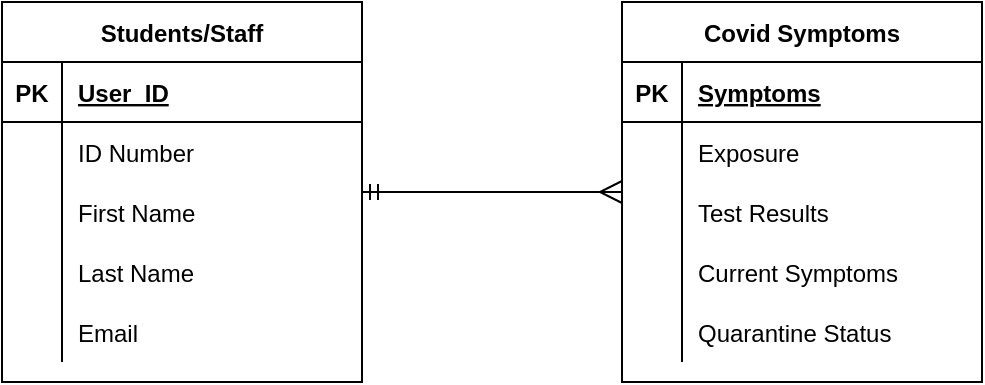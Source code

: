 <mxfile version="14.3.2" type="google"><diagram id="xwVx0ZhOkma8VhwaoDjS" name="Page-1"><mxGraphModel dx="946" dy="646" grid="1" gridSize="10" guides="1" tooltips="1" connect="1" arrows="1" fold="1" page="1" pageScale="1" pageWidth="850" pageHeight="1100" math="0" shadow="0"><root><mxCell id="0"/><mxCell id="1" parent="0"/><mxCell id="tDW_hkX5kBzqSivVc330-18" value="Students/Staff" style="shape=table;startSize=30;container=1;collapsible=1;childLayout=tableLayout;fixedRows=1;rowLines=0;fontStyle=1;align=center;resizeLast=1;" vertex="1" parent="1"><mxGeometry x="100" y="40" width="180" height="190" as="geometry"/></mxCell><mxCell id="tDW_hkX5kBzqSivVc330-19" value="" style="shape=partialRectangle;collapsible=0;dropTarget=0;pointerEvents=0;fillColor=none;top=0;left=0;bottom=1;right=0;points=[[0,0.5],[1,0.5]];portConstraint=eastwest;" vertex="1" parent="tDW_hkX5kBzqSivVc330-18"><mxGeometry y="30" width="180" height="30" as="geometry"/></mxCell><mxCell id="tDW_hkX5kBzqSivVc330-20" value="PK" style="shape=partialRectangle;connectable=0;fillColor=none;top=0;left=0;bottom=0;right=0;fontStyle=1;overflow=hidden;" vertex="1" parent="tDW_hkX5kBzqSivVc330-19"><mxGeometry width="30" height="30" as="geometry"/></mxCell><mxCell id="tDW_hkX5kBzqSivVc330-21" value="User_ID" style="shape=partialRectangle;connectable=0;fillColor=none;top=0;left=0;bottom=0;right=0;align=left;spacingLeft=6;fontStyle=5;overflow=hidden;" vertex="1" parent="tDW_hkX5kBzqSivVc330-19"><mxGeometry x="30" width="150" height="30" as="geometry"/></mxCell><mxCell id="tDW_hkX5kBzqSivVc330-22" value="" style="shape=partialRectangle;collapsible=0;dropTarget=0;pointerEvents=0;fillColor=none;top=0;left=0;bottom=0;right=0;points=[[0,0.5],[1,0.5]];portConstraint=eastwest;" vertex="1" parent="tDW_hkX5kBzqSivVc330-18"><mxGeometry y="60" width="180" height="30" as="geometry"/></mxCell><mxCell id="tDW_hkX5kBzqSivVc330-23" value="" style="shape=partialRectangle;connectable=0;fillColor=none;top=0;left=0;bottom=0;right=0;editable=1;overflow=hidden;" vertex="1" parent="tDW_hkX5kBzqSivVc330-22"><mxGeometry width="30" height="30" as="geometry"/></mxCell><mxCell id="tDW_hkX5kBzqSivVc330-24" value="ID Number" style="shape=partialRectangle;connectable=0;fillColor=none;top=0;left=0;bottom=0;right=0;align=left;spacingLeft=6;overflow=hidden;" vertex="1" parent="tDW_hkX5kBzqSivVc330-22"><mxGeometry x="30" width="150" height="30" as="geometry"/></mxCell><mxCell id="tDW_hkX5kBzqSivVc330-25" value="" style="shape=partialRectangle;collapsible=0;dropTarget=0;pointerEvents=0;fillColor=none;top=0;left=0;bottom=0;right=0;points=[[0,0.5],[1,0.5]];portConstraint=eastwest;" vertex="1" parent="tDW_hkX5kBzqSivVc330-18"><mxGeometry y="90" width="180" height="30" as="geometry"/></mxCell><mxCell id="tDW_hkX5kBzqSivVc330-26" value="" style="shape=partialRectangle;connectable=0;fillColor=none;top=0;left=0;bottom=0;right=0;editable=1;overflow=hidden;" vertex="1" parent="tDW_hkX5kBzqSivVc330-25"><mxGeometry width="30" height="30" as="geometry"/></mxCell><mxCell id="tDW_hkX5kBzqSivVc330-27" value="First Name" style="shape=partialRectangle;connectable=0;fillColor=none;top=0;left=0;bottom=0;right=0;align=left;spacingLeft=6;overflow=hidden;" vertex="1" parent="tDW_hkX5kBzqSivVc330-25"><mxGeometry x="30" width="150" height="30" as="geometry"/></mxCell><mxCell id="tDW_hkX5kBzqSivVc330-28" value="" style="shape=partialRectangle;collapsible=0;dropTarget=0;pointerEvents=0;fillColor=none;top=0;left=0;bottom=0;right=0;points=[[0,0.5],[1,0.5]];portConstraint=eastwest;" vertex="1" parent="tDW_hkX5kBzqSivVc330-18"><mxGeometry y="120" width="180" height="30" as="geometry"/></mxCell><mxCell id="tDW_hkX5kBzqSivVc330-29" value="" style="shape=partialRectangle;connectable=0;fillColor=none;top=0;left=0;bottom=0;right=0;editable=1;overflow=hidden;" vertex="1" parent="tDW_hkX5kBzqSivVc330-28"><mxGeometry width="30" height="30" as="geometry"/></mxCell><mxCell id="tDW_hkX5kBzqSivVc330-30" value="Last Name" style="shape=partialRectangle;connectable=0;fillColor=none;top=0;left=0;bottom=0;right=0;align=left;spacingLeft=6;overflow=hidden;" vertex="1" parent="tDW_hkX5kBzqSivVc330-28"><mxGeometry x="30" width="150" height="30" as="geometry"/></mxCell><mxCell id="tDW_hkX5kBzqSivVc330-44" value="" style="shape=partialRectangle;collapsible=0;dropTarget=0;pointerEvents=0;fillColor=none;top=0;left=0;bottom=0;right=0;points=[[0,0.5],[1,0.5]];portConstraint=eastwest;" vertex="1" parent="tDW_hkX5kBzqSivVc330-18"><mxGeometry y="150" width="180" height="30" as="geometry"/></mxCell><mxCell id="tDW_hkX5kBzqSivVc330-45" value="" style="shape=partialRectangle;connectable=0;fillColor=none;top=0;left=0;bottom=0;right=0;editable=1;overflow=hidden;" vertex="1" parent="tDW_hkX5kBzqSivVc330-44"><mxGeometry width="30" height="30" as="geometry"/></mxCell><mxCell id="tDW_hkX5kBzqSivVc330-46" value="Email" style="shape=partialRectangle;connectable=0;fillColor=none;top=0;left=0;bottom=0;right=0;align=left;spacingLeft=6;overflow=hidden;" vertex="1" parent="tDW_hkX5kBzqSivVc330-44"><mxGeometry x="30" width="150" height="30" as="geometry"/></mxCell><mxCell id="tDW_hkX5kBzqSivVc330-47" value="Covid Symptoms" style="shape=table;startSize=30;container=1;collapsible=1;childLayout=tableLayout;fixedRows=1;rowLines=0;fontStyle=1;align=center;resizeLast=1;" vertex="1" parent="1"><mxGeometry x="410" y="40" width="180" height="190" as="geometry"/></mxCell><mxCell id="tDW_hkX5kBzqSivVc330-48" value="" style="shape=partialRectangle;collapsible=0;dropTarget=0;pointerEvents=0;fillColor=none;top=0;left=0;bottom=1;right=0;points=[[0,0.5],[1,0.5]];portConstraint=eastwest;" vertex="1" parent="tDW_hkX5kBzqSivVc330-47"><mxGeometry y="30" width="180" height="30" as="geometry"/></mxCell><mxCell id="tDW_hkX5kBzqSivVc330-49" value="PK" style="shape=partialRectangle;connectable=0;fillColor=none;top=0;left=0;bottom=0;right=0;fontStyle=1;overflow=hidden;" vertex="1" parent="tDW_hkX5kBzqSivVc330-48"><mxGeometry width="30" height="30" as="geometry"/></mxCell><mxCell id="tDW_hkX5kBzqSivVc330-50" value="Symptoms" style="shape=partialRectangle;connectable=0;fillColor=none;top=0;left=0;bottom=0;right=0;align=left;spacingLeft=6;fontStyle=5;overflow=hidden;" vertex="1" parent="tDW_hkX5kBzqSivVc330-48"><mxGeometry x="30" width="150" height="30" as="geometry"/></mxCell><mxCell id="tDW_hkX5kBzqSivVc330-51" value="" style="shape=partialRectangle;collapsible=0;dropTarget=0;pointerEvents=0;fillColor=none;top=0;left=0;bottom=0;right=0;points=[[0,0.5],[1,0.5]];portConstraint=eastwest;" vertex="1" parent="tDW_hkX5kBzqSivVc330-47"><mxGeometry y="60" width="180" height="30" as="geometry"/></mxCell><mxCell id="tDW_hkX5kBzqSivVc330-52" value="" style="shape=partialRectangle;connectable=0;fillColor=none;top=0;left=0;bottom=0;right=0;editable=1;overflow=hidden;" vertex="1" parent="tDW_hkX5kBzqSivVc330-51"><mxGeometry width="30" height="30" as="geometry"/></mxCell><mxCell id="tDW_hkX5kBzqSivVc330-53" value="Exposure" style="shape=partialRectangle;connectable=0;fillColor=none;top=0;left=0;bottom=0;right=0;align=left;spacingLeft=6;overflow=hidden;" vertex="1" parent="tDW_hkX5kBzqSivVc330-51"><mxGeometry x="30" width="150" height="30" as="geometry"/></mxCell><mxCell id="tDW_hkX5kBzqSivVc330-54" value="" style="shape=partialRectangle;collapsible=0;dropTarget=0;pointerEvents=0;fillColor=none;top=0;left=0;bottom=0;right=0;points=[[0,0.5],[1,0.5]];portConstraint=eastwest;" vertex="1" parent="tDW_hkX5kBzqSivVc330-47"><mxGeometry y="90" width="180" height="30" as="geometry"/></mxCell><mxCell id="tDW_hkX5kBzqSivVc330-55" value="" style="shape=partialRectangle;connectable=0;fillColor=none;top=0;left=0;bottom=0;right=0;editable=1;overflow=hidden;" vertex="1" parent="tDW_hkX5kBzqSivVc330-54"><mxGeometry width="30" height="30" as="geometry"/></mxCell><mxCell id="tDW_hkX5kBzqSivVc330-56" value="Test Results" style="shape=partialRectangle;connectable=0;fillColor=none;top=0;left=0;bottom=0;right=0;align=left;spacingLeft=6;overflow=hidden;" vertex="1" parent="tDW_hkX5kBzqSivVc330-54"><mxGeometry x="30" width="150" height="30" as="geometry"/></mxCell><mxCell id="tDW_hkX5kBzqSivVc330-57" value="" style="shape=partialRectangle;collapsible=0;dropTarget=0;pointerEvents=0;fillColor=none;top=0;left=0;bottom=0;right=0;points=[[0,0.5],[1,0.5]];portConstraint=eastwest;" vertex="1" parent="tDW_hkX5kBzqSivVc330-47"><mxGeometry y="120" width="180" height="30" as="geometry"/></mxCell><mxCell id="tDW_hkX5kBzqSivVc330-58" value="" style="shape=partialRectangle;connectable=0;fillColor=none;top=0;left=0;bottom=0;right=0;editable=1;overflow=hidden;" vertex="1" parent="tDW_hkX5kBzqSivVc330-57"><mxGeometry width="30" height="30" as="geometry"/></mxCell><mxCell id="tDW_hkX5kBzqSivVc330-59" value="Current Symptoms" style="shape=partialRectangle;connectable=0;fillColor=none;top=0;left=0;bottom=0;right=0;align=left;spacingLeft=6;overflow=hidden;" vertex="1" parent="tDW_hkX5kBzqSivVc330-57"><mxGeometry x="30" width="150" height="30" as="geometry"/></mxCell><mxCell id="tDW_hkX5kBzqSivVc330-60" value="" style="shape=partialRectangle;collapsible=0;dropTarget=0;pointerEvents=0;fillColor=none;top=0;left=0;bottom=0;right=0;points=[[0,0.5],[1,0.5]];portConstraint=eastwest;" vertex="1" parent="tDW_hkX5kBzqSivVc330-47"><mxGeometry y="150" width="180" height="30" as="geometry"/></mxCell><mxCell id="tDW_hkX5kBzqSivVc330-61" value="" style="shape=partialRectangle;connectable=0;fillColor=none;top=0;left=0;bottom=0;right=0;editable=1;overflow=hidden;" vertex="1" parent="tDW_hkX5kBzqSivVc330-60"><mxGeometry width="30" height="30" as="geometry"/></mxCell><mxCell id="tDW_hkX5kBzqSivVc330-62" value="Quarantine Status" style="shape=partialRectangle;connectable=0;fillColor=none;top=0;left=0;bottom=0;right=0;align=left;spacingLeft=6;overflow=hidden;" vertex="1" parent="tDW_hkX5kBzqSivVc330-60"><mxGeometry x="30" width="150" height="30" as="geometry"/></mxCell><mxCell id="tDW_hkX5kBzqSivVc330-63" value="" style="edgeStyle=entityRelationEdgeStyle;fontSize=12;html=1;endArrow=ERmany;startArrow=ERmandOne;strokeWidth=1;endSize=9;endFill=0;" edge="1" parent="1" source="tDW_hkX5kBzqSivVc330-18" target="tDW_hkX5kBzqSivVc330-47"><mxGeometry width="100" height="100" relative="1" as="geometry"><mxPoint x="280" y="390" as="sourcePoint"/><mxPoint x="380" y="290" as="targetPoint"/></mxGeometry></mxCell></root></mxGraphModel></diagram></mxfile>
